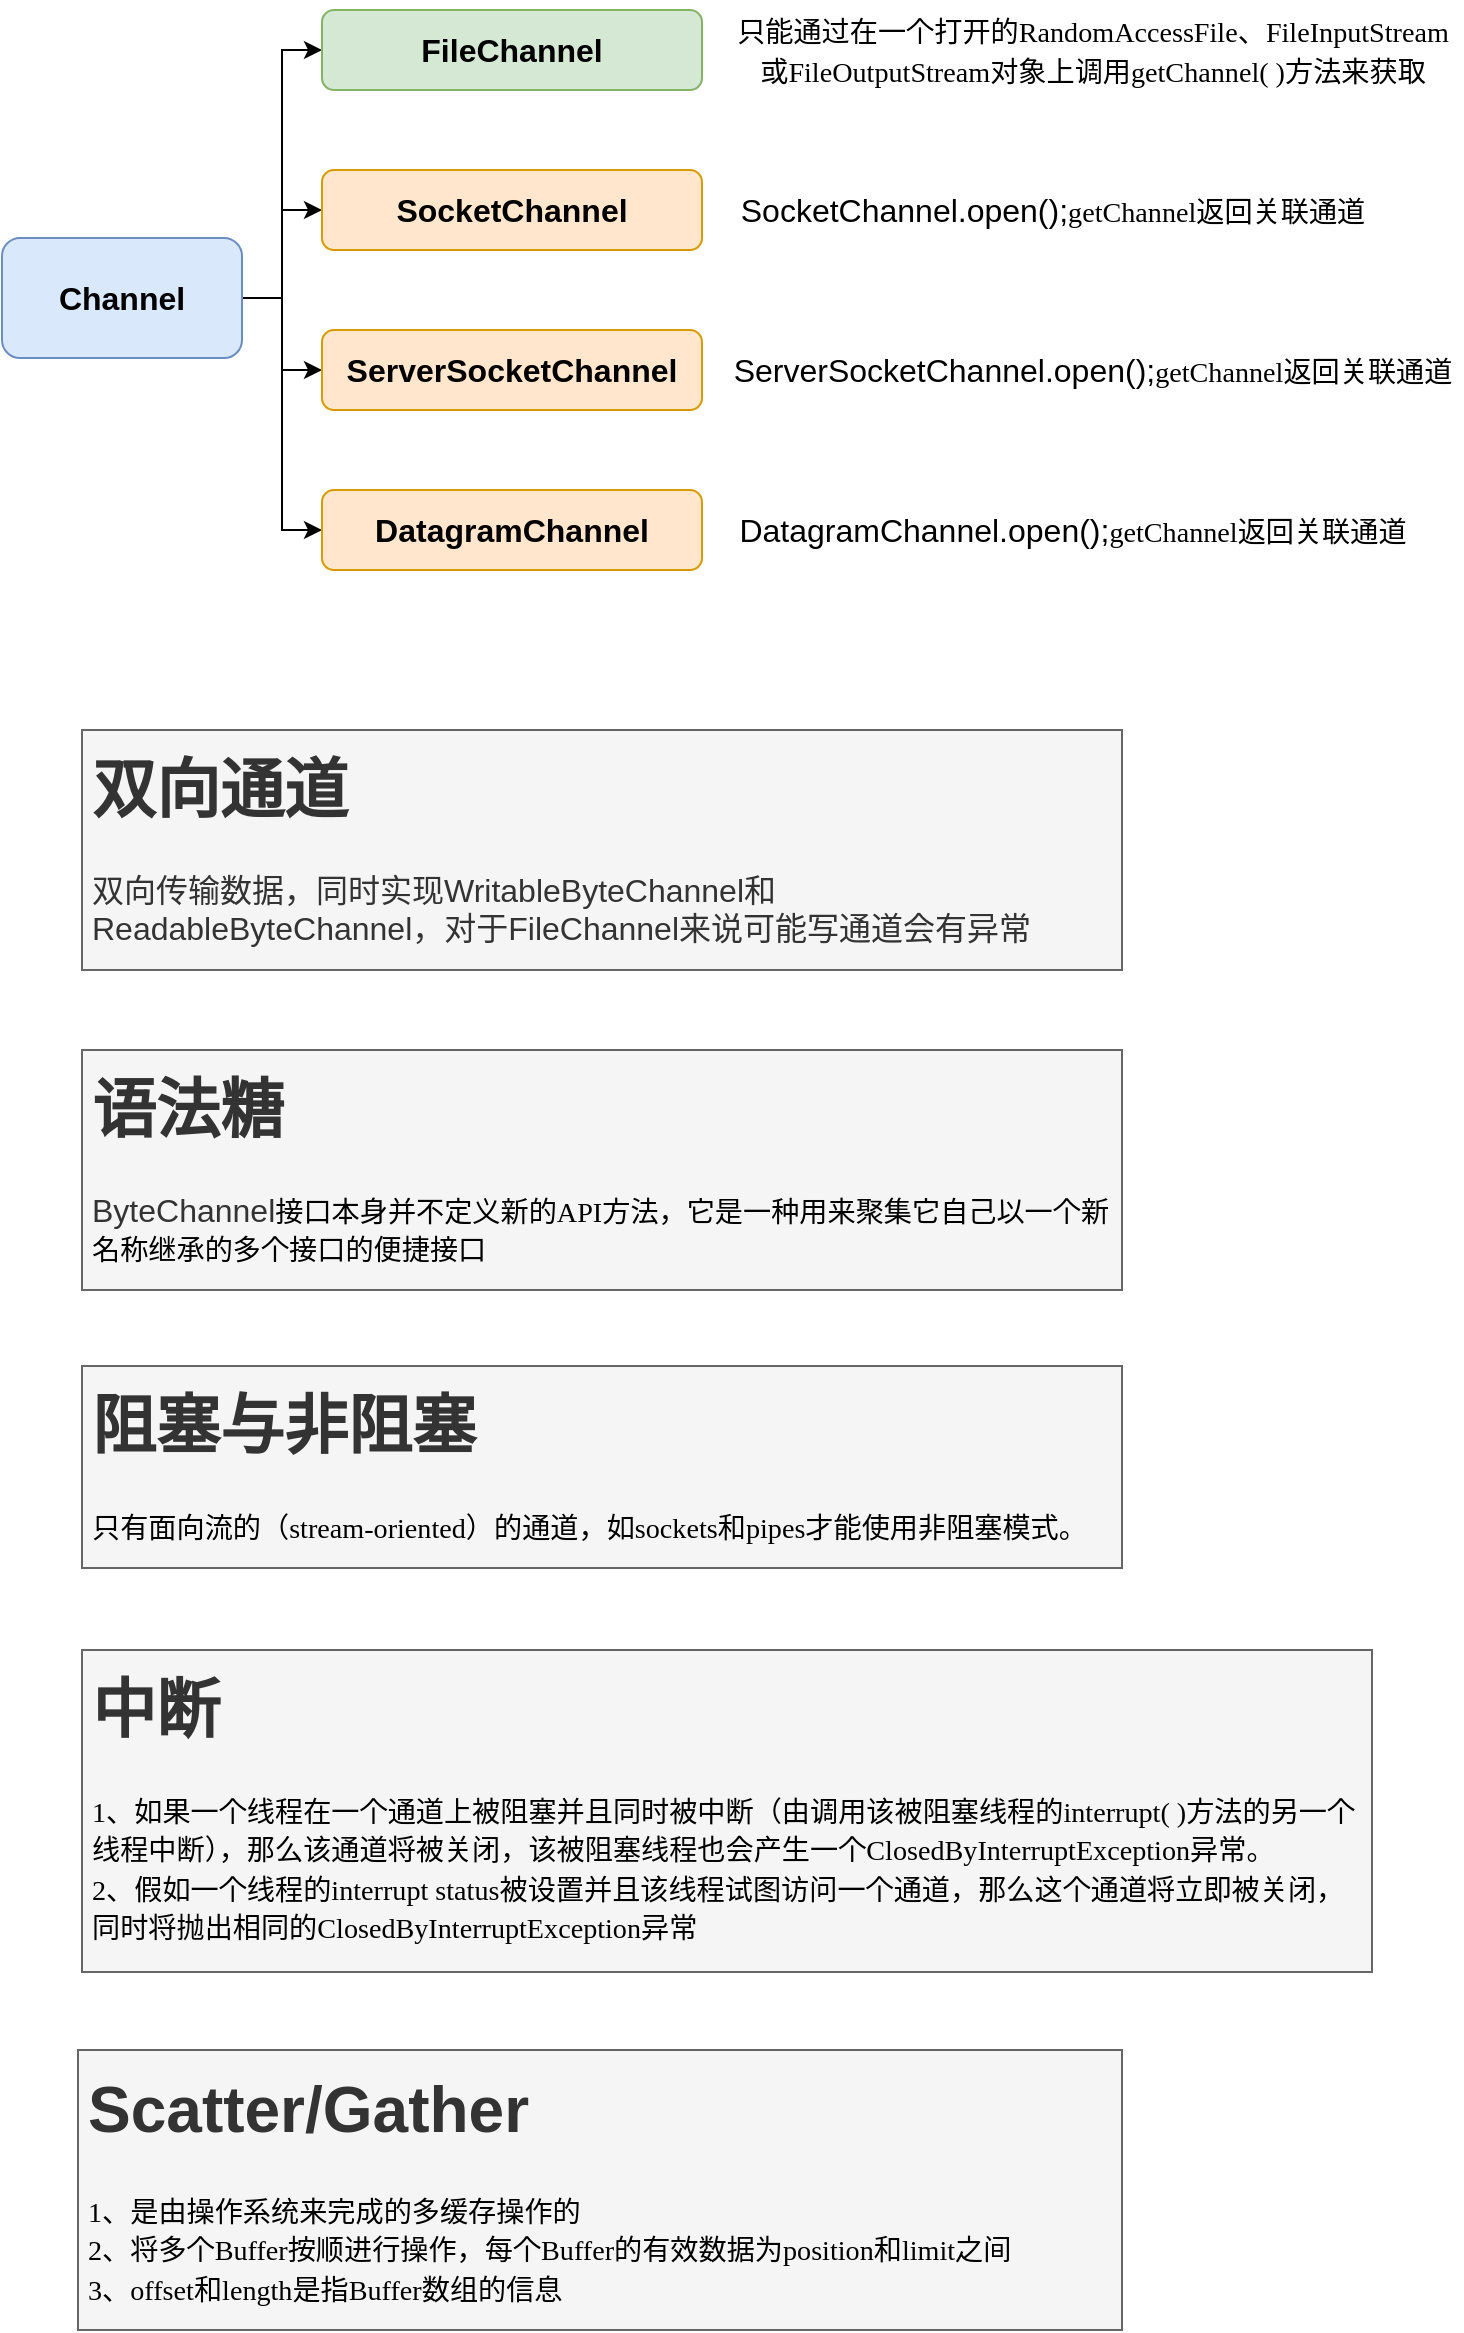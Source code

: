 <mxfile version="12.3.0" type="github" pages="1">
  <diagram id="UFuFSns13JqshOmb3wFV" name="Page-1">
    <mxGraphModel dx="1390" dy="701" grid="1" gridSize="10" guides="1" tooltips="1" connect="1" arrows="1" fold="1" page="1" pageScale="1" pageWidth="827" pageHeight="1169" math="0" shadow="0">
      <root>
        <mxCell id="0"/>
        <mxCell id="1" parent="0"/>
        <mxCell id="sLsmFhFjp12rdpuqurdZ-56" style="edgeStyle=orthogonalEdgeStyle;rounded=0;orthogonalLoop=1;jettySize=auto;html=1;exitX=1;exitY=0.5;exitDx=0;exitDy=0;entryX=0;entryY=0.5;entryDx=0;entryDy=0;fontSize=16;" edge="1" parent="1" source="sLsmFhFjp12rdpuqurdZ-37" target="sLsmFhFjp12rdpuqurdZ-38">
          <mxGeometry relative="1" as="geometry"/>
        </mxCell>
        <mxCell id="sLsmFhFjp12rdpuqurdZ-57" style="edgeStyle=orthogonalEdgeStyle;rounded=0;orthogonalLoop=1;jettySize=auto;html=1;exitX=1;exitY=0.5;exitDx=0;exitDy=0;entryX=0;entryY=0.5;entryDx=0;entryDy=0;fontSize=16;" edge="1" parent="1" source="sLsmFhFjp12rdpuqurdZ-37" target="sLsmFhFjp12rdpuqurdZ-41">
          <mxGeometry relative="1" as="geometry"/>
        </mxCell>
        <mxCell id="sLsmFhFjp12rdpuqurdZ-58" style="edgeStyle=orthogonalEdgeStyle;rounded=0;orthogonalLoop=1;jettySize=auto;html=1;exitX=1;exitY=0.5;exitDx=0;exitDy=0;entryX=0;entryY=0.5;entryDx=0;entryDy=0;fontSize=16;" edge="1" parent="1" source="sLsmFhFjp12rdpuqurdZ-37" target="sLsmFhFjp12rdpuqurdZ-40">
          <mxGeometry relative="1" as="geometry"/>
        </mxCell>
        <mxCell id="sLsmFhFjp12rdpuqurdZ-59" style="edgeStyle=orthogonalEdgeStyle;rounded=0;orthogonalLoop=1;jettySize=auto;html=1;exitX=1;exitY=0.5;exitDx=0;exitDy=0;entryX=0;entryY=0.5;entryDx=0;entryDy=0;fontSize=16;" edge="1" parent="1" source="sLsmFhFjp12rdpuqurdZ-37" target="sLsmFhFjp12rdpuqurdZ-39">
          <mxGeometry relative="1" as="geometry"/>
        </mxCell>
        <mxCell id="sLsmFhFjp12rdpuqurdZ-37" value="Channel" style="rounded=1;whiteSpace=wrap;html=1;fontSize=16;fontStyle=1;fillColor=#dae8fc;strokeColor=#6c8ebf;" vertex="1" parent="1">
          <mxGeometry y="121" width="120" height="60" as="geometry"/>
        </mxCell>
        <mxCell id="sLsmFhFjp12rdpuqurdZ-38" value="FileChannel" style="rounded=1;whiteSpace=wrap;html=1;fontSize=16;fontStyle=1;fillColor=#d5e8d4;strokeColor=#82b366;" vertex="1" parent="1">
          <mxGeometry x="160" y="7" width="190" height="40" as="geometry"/>
        </mxCell>
        <mxCell id="sLsmFhFjp12rdpuqurdZ-39" value="SocketChannel" style="rounded=1;whiteSpace=wrap;html=1;fontSize=16;fontStyle=1;fillColor=#ffe6cc;strokeColor=#d79b00;" vertex="1" parent="1">
          <mxGeometry x="160" y="87" width="190" height="40" as="geometry"/>
        </mxCell>
        <mxCell id="sLsmFhFjp12rdpuqurdZ-40" value="ServerSocketChannel" style="rounded=1;whiteSpace=wrap;html=1;fontSize=16;fontStyle=1;fillColor=#ffe6cc;strokeColor=#d79b00;" vertex="1" parent="1">
          <mxGeometry x="160" y="167" width="190" height="40" as="geometry"/>
        </mxCell>
        <mxCell id="sLsmFhFjp12rdpuqurdZ-41" value="DatagramChannel" style="rounded=1;whiteSpace=wrap;html=1;fontSize=16;fontStyle=1;fillColor=#ffe6cc;strokeColor=#d79b00;" vertex="1" parent="1">
          <mxGeometry x="160" y="247" width="190" height="40" as="geometry"/>
        </mxCell>
        <mxCell id="sLsmFhFjp12rdpuqurdZ-44" value="&lt;div&gt;&lt;span style=&quot;font-size: 10.56pt&quot;&gt;&lt;font face=&quot;宋体&quot;&gt;只能通过在一个打开的&lt;/font&gt;&lt;/span&gt;&lt;span style=&quot;font-size: 10.56pt&quot;&gt;&lt;font face=&quot;TimesNewRomanPS-ItalicMT&quot;&gt;RandomAccessFile&lt;/font&gt;&lt;/span&gt;&lt;span style=&quot;font-size: 10.56pt&quot;&gt;&lt;font face=&quot;宋体&quot;&gt;、&lt;/font&gt;&lt;/span&gt;&lt;span style=&quot;font-size: 10.56pt&quot;&gt;&lt;font face=&quot;TimesNewRomanPS-ItalicMT&quot;&gt;FileInputStream&lt;/font&gt;&lt;/span&gt;&lt;/div&gt;&lt;div&gt;&lt;span style=&quot;font-size: 10.56pt&quot;&gt;&lt;font face=&quot;宋体&quot;&gt;或&lt;/font&gt;&lt;/span&gt;&lt;span style=&quot;font-size: 10.56pt&quot;&gt;&lt;font face=&quot;TimesNewRomanPS-ItalicMT&quot;&gt;FileOutputStream&lt;/font&gt;&lt;/span&gt;&lt;span style=&quot;font-size: 10.56pt&quot;&gt;&lt;font face=&quot;宋体&quot;&gt;对象上调用&lt;/font&gt;&lt;/span&gt;&lt;span style=&quot;font-size: 10.56pt&quot;&gt;&lt;font face=&quot;TimesNewRomanPS-ItalicMT&quot;&gt;getChannel( )&lt;/font&gt;&lt;/span&gt;&lt;span style=&quot;font-size: 10.56pt&quot;&gt;&lt;font face=&quot;宋体&quot;&gt;方法来获取&lt;/font&gt;&lt;/span&gt;&lt;/div&gt;" style="text;html=1;align=center;verticalAlign=middle;resizable=0;points=[];;autosize=1;fontSize=16;" vertex="1" parent="1">
          <mxGeometry x="360" y="2" width="370" height="50" as="geometry"/>
        </mxCell>
        <mxCell id="sLsmFhFjp12rdpuqurdZ-45" value="SocketChannel.open();&lt;span style=&quot;font-family: &amp;#34;couriernewpsmt&amp;#34; ; font-size: 10.56pt&quot;&gt;getChannel返回关联通道&lt;/span&gt;" style="text;html=1;align=center;verticalAlign=middle;resizable=0;points=[];;autosize=1;fontSize=16;" vertex="1" parent="1">
          <mxGeometry x="360" y="92" width="330" height="30" as="geometry"/>
        </mxCell>
        <mxCell id="sLsmFhFjp12rdpuqurdZ-46" value="ServerSocketChannel.open();&lt;span style=&quot;font-family: &amp;#34;couriernewpsmt&amp;#34; ; font-size: 10.56pt&quot;&gt;getChannel返回关联通道&lt;/span&gt;" style="text;html=1;align=center;verticalAlign=middle;resizable=0;points=[];;autosize=1;fontSize=16;" vertex="1" parent="1">
          <mxGeometry x="360" y="172" width="370" height="30" as="geometry"/>
        </mxCell>
        <mxCell id="sLsmFhFjp12rdpuqurdZ-47" value="DatagramChannel.open();&lt;span style=&quot;font-family: &amp;#34;couriernewpsmt&amp;#34; ; font-size: 10.56pt&quot;&gt;getChannel返回关联通道&lt;/span&gt;" style="text;html=1;align=center;verticalAlign=middle;resizable=0;points=[];;autosize=1;fontSize=16;" vertex="1" parent="1">
          <mxGeometry x="360" y="252" width="350" height="30" as="geometry"/>
        </mxCell>
        <mxCell id="sLsmFhFjp12rdpuqurdZ-51" value="&lt;h1&gt;双向通道&lt;/h1&gt;&lt;p&gt;双向传输数据，同时实现WritableByteChannel和ReadableByteChannel，对于FileChannel来说可能写通道会有异常&lt;/p&gt;" style="text;html=1;strokeColor=#666666;fillColor=#f5f5f5;spacing=5;spacingTop=-20;whiteSpace=wrap;overflow=hidden;rounded=0;fontSize=16;fontColor=#333333;" vertex="1" parent="1">
          <mxGeometry x="40" y="367" width="520" height="120" as="geometry"/>
        </mxCell>
        <mxCell id="sLsmFhFjp12rdpuqurdZ-52" value="&lt;h1&gt;语法糖&lt;/h1&gt;&lt;p&gt;ByteChannel&lt;span style=&quot;color: rgb(0 , 0 , 0) ; font-size: 10.56pt&quot;&gt;&lt;font face=&quot;宋体&quot;&gt;接口本身并不定义新的&lt;/font&gt;&lt;/span&gt;&lt;span style=&quot;font-family: &amp;#34;timesnewromanpsmt&amp;#34; ; color: rgb(0 , 0 , 0) ; font-size: 10.56pt&quot;&gt;&lt;font face=&quot;TimesNewRomanPSMT&quot;&gt;API&lt;/font&gt;&lt;/span&gt;&lt;span style=&quot;color: rgb(0 , 0 , 0) ; font-size: 10.56pt&quot;&gt;&lt;font face=&quot;宋体&quot;&gt;方法，它是一种用来聚集&lt;/font&gt;&lt;/span&gt;&lt;span style=&quot;color: rgb(0 , 0 , 0) ; font-size: 10.56pt&quot;&gt;它自己以一个新名称继承的多个接口的便捷接口&lt;/span&gt;&lt;/p&gt;" style="text;html=1;strokeColor=#666666;fillColor=#f5f5f5;spacing=5;spacingTop=-20;whiteSpace=wrap;overflow=hidden;rounded=0;fontSize=16;fontColor=#333333;" vertex="1" parent="1">
          <mxGeometry x="40" y="527" width="520" height="120" as="geometry"/>
        </mxCell>
        <mxCell id="sLsmFhFjp12rdpuqurdZ-53" value="&lt;h1&gt;阻塞与非阻塞&lt;/h1&gt;&lt;div&gt;&lt;span style=&quot;color: rgb(0 , 0 , 0) ; font-size: 10.56pt&quot;&gt;&lt;font face=&quot;宋体&quot;&gt;只有面向&lt;/font&gt;&lt;/span&gt;&lt;span style=&quot;color: rgb(0 , 0 , 0) ; font-size: 10.56pt&quot;&gt;&lt;font face=&quot;宋体&quot;&gt;流的（&lt;/font&gt;&lt;/span&gt;&lt;span style=&quot;font-family: &amp;#34;timesnewromanpsmt&amp;#34; ; color: rgb(0 , 0 , 0) ; font-size: 10.56pt&quot;&gt;&lt;font face=&quot;TimesNewRomanPSMT&quot;&gt;stream-oriented&lt;/font&gt;&lt;/span&gt;&lt;span style=&quot;color: rgb(0 , 0 , 0) ; font-size: 10.56pt&quot;&gt;&lt;font face=&quot;宋体&quot;&gt;）的通道，如&lt;/font&gt;&lt;/span&gt;&lt;span style=&quot;font-family: &amp;#34;timesnewromanpsmt&amp;#34; ; color: rgb(0 , 0 , 0) ; font-size: 10.56pt&quot;&gt;&lt;font face=&quot;TimesNewRomanPSMT&quot;&gt;sockets&lt;/font&gt;&lt;/span&gt;&lt;span style=&quot;color: rgb(0 , 0 , 0) ; font-size: 10.56pt&quot;&gt;&lt;font face=&quot;宋体&quot;&gt;和&lt;/font&gt;&lt;/span&gt;&lt;span style=&quot;font-family: &amp;#34;timesnewromanpsmt&amp;#34; ; color: rgb(0 , 0 , 0) ; font-size: 10.56pt&quot;&gt;&lt;font face=&quot;TimesNewRomanPSMT&quot;&gt;pipes&lt;/font&gt;&lt;/span&gt;&lt;span style=&quot;color: rgb(0 , 0 , 0) ; font-size: 10.56pt&quot;&gt;&lt;font face=&quot;宋体&quot;&gt;才能使用非阻塞模式。&lt;/font&gt;&lt;/span&gt;&lt;/div&gt;" style="text;html=1;strokeColor=#666666;fillColor=#f5f5f5;spacing=5;spacingTop=-20;whiteSpace=wrap;overflow=hidden;rounded=0;fontSize=16;fontColor=#333333;" vertex="1" parent="1">
          <mxGeometry x="40" y="685" width="520" height="101" as="geometry"/>
        </mxCell>
        <mxCell id="sLsmFhFjp12rdpuqurdZ-54" value="&lt;h1&gt;中断&lt;/h1&gt;&lt;div&gt;&lt;div&gt;&lt;span style=&quot;color: rgb(0 , 0 , 0) ; font-size: 10.56pt&quot;&gt;&lt;font face=&quot;宋体&quot;&gt;1、如果一个线程在一个通道上被阻塞并且同时被中断（由调&lt;/font&gt;&lt;/span&gt;&lt;span style=&quot;color: rgb(0 , 0 , 0) ; font-size: 10.56pt&quot;&gt;&lt;font face=&quot;宋体&quot;&gt;用该被阻塞线程的&lt;/font&gt;&lt;/span&gt;&lt;span style=&quot;color: rgb(0 , 0 , 0) ; font-size: 10.56pt&quot;&gt;&lt;font face=&quot;TimesNewRomanPS-ItalicMT&quot;&gt;interrupt( )&lt;/font&gt;&lt;/span&gt;&lt;span style=&quot;color: rgb(0 , 0 , 0) ; font-size: 10.56pt&quot;&gt;&lt;font face=&quot;宋体&quot;&gt;方法的另一个线程中断），那么该通道将被关闭，该被阻塞线程也会&lt;/font&gt;&lt;/span&gt;&lt;span style=&quot;color: rgb(0 , 0 , 0) ; font-size: 10.56pt&quot;&gt;&lt;font face=&quot;宋体&quot;&gt;产生一个&lt;/font&gt;&lt;/span&gt;&lt;span style=&quot;color: rgb(0 , 0 , 0) ; font-size: 10.56pt&quot;&gt;&lt;font face=&quot;TimesNewRomanPS-ItalicMT&quot;&gt;ClosedByInterruptException&lt;/font&gt;&lt;/span&gt;&lt;span style=&quot;color: rgb(0 , 0 , 0) ; font-size: 10.56pt&quot;&gt;&lt;font face=&quot;宋体&quot;&gt;异常。&lt;/font&gt;&lt;/span&gt;&lt;/div&gt;&lt;/div&gt;&lt;div&gt;&lt;div&gt;&lt;span style=&quot;color: rgb(0 , 0 , 0) ; font-size: 10.56pt&quot;&gt;&lt;font face=&quot;宋体&quot;&gt;2、假如一个线程的&lt;/font&gt;&lt;/span&gt;&lt;span style=&quot;font-family: &amp;#34;timesnewromanpsmt&amp;#34; ; color: rgb(0 , 0 , 0) ; font-size: 10.56pt&quot;&gt;&lt;font face=&quot;TimesNewRomanPSMT&quot;&gt;interrupt statu&lt;/font&gt;&lt;/span&gt;&lt;span style=&quot;color: rgb(0 , 0 , 0) ; font-size: 10.56pt&quot;&gt;&lt;font face=&quot;TimesNewRomanPS-ItalicMT&quot;&gt;s&lt;/font&gt;&lt;/span&gt;&lt;span style=&quot;color: rgb(0 , 0 , 0) ; font-size: 10.56pt&quot;&gt;&lt;font face=&quot;宋体&quot;&gt;被设置并且该线程试图访问一个通道，那么这个通道将&lt;/font&gt;&lt;/span&gt;&lt;span style=&quot;color: rgb(0 , 0 , 0) ; font-size: 10.56pt&quot;&gt;&lt;font face=&quot;宋体&quot;&gt;立即被关闭，同时将抛出相同的&lt;/font&gt;&lt;/span&gt;&lt;span style=&quot;color: rgb(0 , 0 , 0) ; font-size: 10.56pt&quot;&gt;&lt;font face=&quot;TimesNewRomanPS-ItalicMT&quot;&gt;ClosedByInterruptException&lt;/font&gt;&lt;/span&gt;&lt;span style=&quot;color: rgb(0 , 0 , 0) ; font-size: 10.56pt&quot;&gt;&lt;font face=&quot;宋体&quot;&gt;异常&lt;/font&gt;&lt;/span&gt;&lt;/div&gt;&lt;/div&gt;" style="text;html=1;strokeColor=#666666;fillColor=#f5f5f5;spacing=5;spacingTop=-20;whiteSpace=wrap;overflow=hidden;rounded=0;fontSize=16;fontColor=#333333;" vertex="1" parent="1">
          <mxGeometry x="40" y="827" width="645" height="161" as="geometry"/>
        </mxCell>
        <mxCell id="sLsmFhFjp12rdpuqurdZ-55" value="&lt;h1&gt;Scatter/Gather&lt;/h1&gt;&lt;div&gt;&lt;div&gt;&lt;span style=&quot;color: rgb(0 , 0 , 0) ; font-size: 10.56pt&quot;&gt;&lt;font face=&quot;宋体&quot;&gt;1、是由操作系统来完成的多缓存操作的&lt;/font&gt;&lt;/span&gt;&lt;/div&gt;&lt;/div&gt;&lt;div&gt;&lt;span style=&quot;color: rgb(0 , 0 , 0) ; font-size: 10.56pt&quot;&gt;&lt;font face=&quot;宋体&quot;&gt;2、将多个Buffer按顺进行操作，每个Buffer的有效数据为position和limit之间&lt;/font&gt;&lt;/span&gt;&lt;/div&gt;&lt;div&gt;&lt;span style=&quot;color: rgb(0 , 0 , 0) ; font-size: 10.56pt&quot;&gt;&lt;font face=&quot;宋体&quot;&gt;3、&lt;/font&gt;&lt;/span&gt;&lt;span style=&quot;font-family: &amp;#34;couriernewpsmt&amp;#34; ; color: rgb(0 , 0 , 0) ; font-size: 10.56pt&quot;&gt;&lt;font face=&quot;CourierNewPSMT&quot;&gt;offset&lt;/font&gt;&lt;/span&gt;&lt;span style=&quot;color: rgb(0 , 0 , 0) ; font-size: 10.56pt&quot;&gt;&lt;font face=&quot;宋体&quot;&gt;和&lt;/font&gt;&lt;/span&gt;&lt;span style=&quot;font-family: &amp;#34;couriernewpsmt&amp;#34; ; color: rgb(0 , 0 , 0) ; font-size: 10.56pt&quot;&gt;&lt;font face=&quot;CourierNewPSMT&quot;&gt;length是指Buffer数组的信息&lt;/font&gt;&lt;/span&gt;&lt;/div&gt;" style="text;html=1;strokeColor=#666666;fillColor=#f5f5f5;spacing=5;spacingTop=-20;whiteSpace=wrap;overflow=hidden;rounded=0;fontSize=16;fontColor=#333333;" vertex="1" parent="1">
          <mxGeometry x="38" y="1027" width="522" height="140" as="geometry"/>
        </mxCell>
      </root>
    </mxGraphModel>
  </diagram>
</mxfile>

